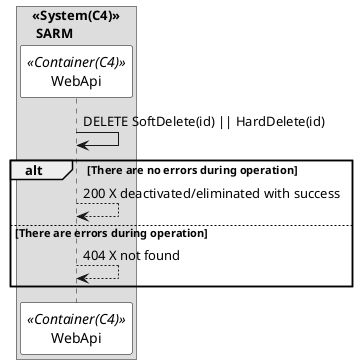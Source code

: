 @startuml getPackagingSD

skinparam sequence {
ParticipantBorderColor black
ParticipantBackgroundColor white
}

box "<<System(C4)>>\n SARM"
participant WebApi as mdl <<Container(C4)>>
mdl -> mdl: DELETE SoftDelete(id) || HardDelete(id)
alt There are no errors during operation
mdl --> mdl: 200 X deactivated/eliminated with success
else There are errors during operation
mdl --> mdl: 404 X not found
end

end box

@enduml